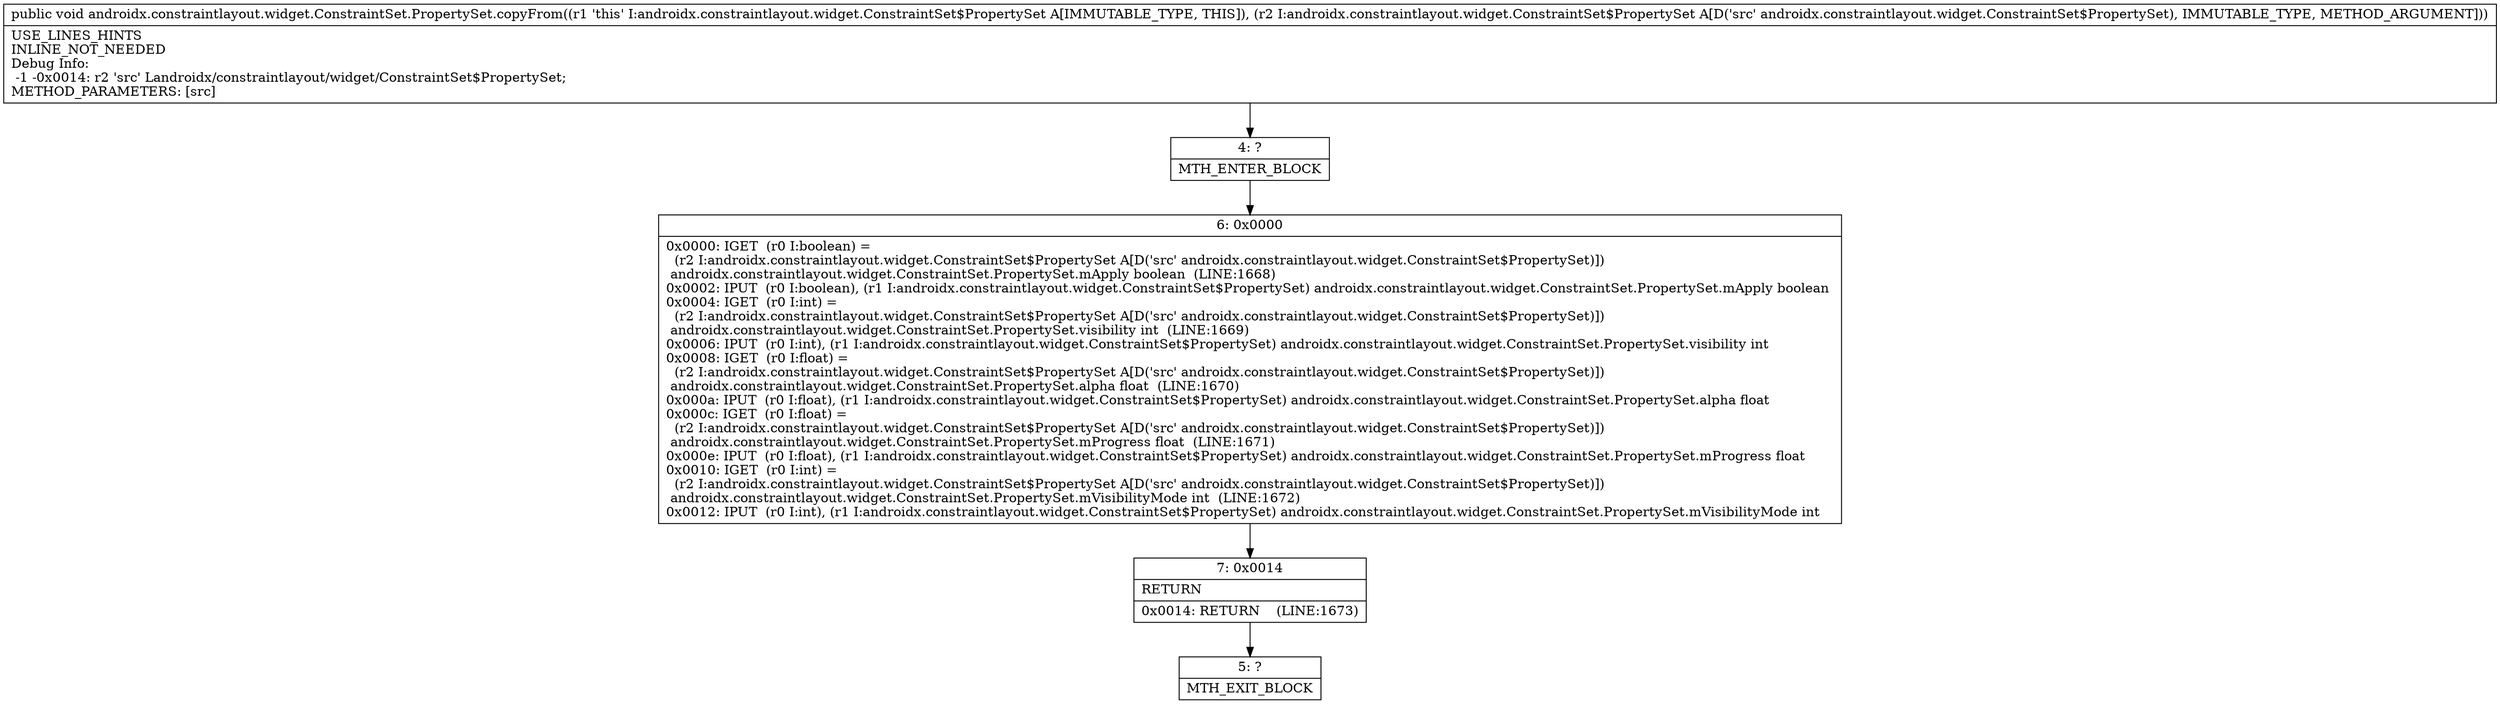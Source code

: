 digraph "CFG forandroidx.constraintlayout.widget.ConstraintSet.PropertySet.copyFrom(Landroidx\/constraintlayout\/widget\/ConstraintSet$PropertySet;)V" {
Node_4 [shape=record,label="{4\:\ ?|MTH_ENTER_BLOCK\l}"];
Node_6 [shape=record,label="{6\:\ 0x0000|0x0000: IGET  (r0 I:boolean) = \l  (r2 I:androidx.constraintlayout.widget.ConstraintSet$PropertySet A[D('src' androidx.constraintlayout.widget.ConstraintSet$PropertySet)])\l androidx.constraintlayout.widget.ConstraintSet.PropertySet.mApply boolean  (LINE:1668)\l0x0002: IPUT  (r0 I:boolean), (r1 I:androidx.constraintlayout.widget.ConstraintSet$PropertySet) androidx.constraintlayout.widget.ConstraintSet.PropertySet.mApply boolean \l0x0004: IGET  (r0 I:int) = \l  (r2 I:androidx.constraintlayout.widget.ConstraintSet$PropertySet A[D('src' androidx.constraintlayout.widget.ConstraintSet$PropertySet)])\l androidx.constraintlayout.widget.ConstraintSet.PropertySet.visibility int  (LINE:1669)\l0x0006: IPUT  (r0 I:int), (r1 I:androidx.constraintlayout.widget.ConstraintSet$PropertySet) androidx.constraintlayout.widget.ConstraintSet.PropertySet.visibility int \l0x0008: IGET  (r0 I:float) = \l  (r2 I:androidx.constraintlayout.widget.ConstraintSet$PropertySet A[D('src' androidx.constraintlayout.widget.ConstraintSet$PropertySet)])\l androidx.constraintlayout.widget.ConstraintSet.PropertySet.alpha float  (LINE:1670)\l0x000a: IPUT  (r0 I:float), (r1 I:androidx.constraintlayout.widget.ConstraintSet$PropertySet) androidx.constraintlayout.widget.ConstraintSet.PropertySet.alpha float \l0x000c: IGET  (r0 I:float) = \l  (r2 I:androidx.constraintlayout.widget.ConstraintSet$PropertySet A[D('src' androidx.constraintlayout.widget.ConstraintSet$PropertySet)])\l androidx.constraintlayout.widget.ConstraintSet.PropertySet.mProgress float  (LINE:1671)\l0x000e: IPUT  (r0 I:float), (r1 I:androidx.constraintlayout.widget.ConstraintSet$PropertySet) androidx.constraintlayout.widget.ConstraintSet.PropertySet.mProgress float \l0x0010: IGET  (r0 I:int) = \l  (r2 I:androidx.constraintlayout.widget.ConstraintSet$PropertySet A[D('src' androidx.constraintlayout.widget.ConstraintSet$PropertySet)])\l androidx.constraintlayout.widget.ConstraintSet.PropertySet.mVisibilityMode int  (LINE:1672)\l0x0012: IPUT  (r0 I:int), (r1 I:androidx.constraintlayout.widget.ConstraintSet$PropertySet) androidx.constraintlayout.widget.ConstraintSet.PropertySet.mVisibilityMode int \l}"];
Node_7 [shape=record,label="{7\:\ 0x0014|RETURN\l|0x0014: RETURN    (LINE:1673)\l}"];
Node_5 [shape=record,label="{5\:\ ?|MTH_EXIT_BLOCK\l}"];
MethodNode[shape=record,label="{public void androidx.constraintlayout.widget.ConstraintSet.PropertySet.copyFrom((r1 'this' I:androidx.constraintlayout.widget.ConstraintSet$PropertySet A[IMMUTABLE_TYPE, THIS]), (r2 I:androidx.constraintlayout.widget.ConstraintSet$PropertySet A[D('src' androidx.constraintlayout.widget.ConstraintSet$PropertySet), IMMUTABLE_TYPE, METHOD_ARGUMENT]))  | USE_LINES_HINTS\lINLINE_NOT_NEEDED\lDebug Info:\l  \-1 \-0x0014: r2 'src' Landroidx\/constraintlayout\/widget\/ConstraintSet$PropertySet;\lMETHOD_PARAMETERS: [src]\l}"];
MethodNode -> Node_4;Node_4 -> Node_6;
Node_6 -> Node_7;
Node_7 -> Node_5;
}

